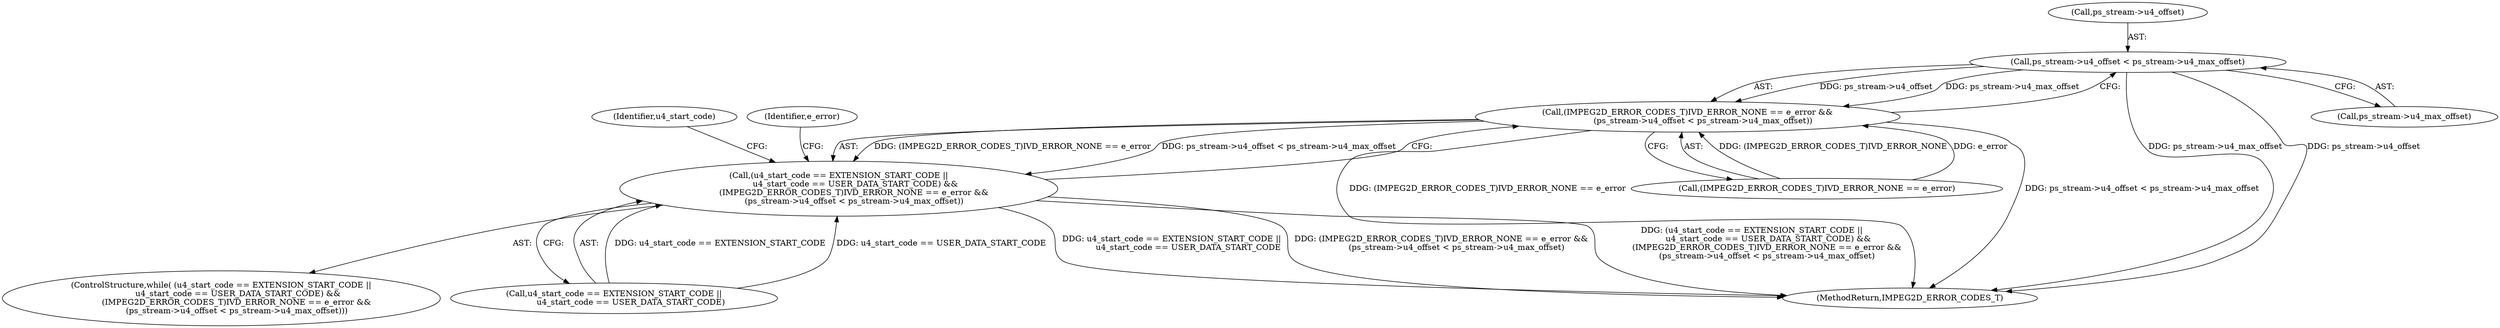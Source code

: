 digraph "0_Android_ffab15eb80630dc799eb410855c93525b75233c3_4@pointer" {
"1000138" [label="(Call,ps_stream->u4_offset < ps_stream->u4_max_offset)"];
"1000132" [label="(Call,(IMPEG2D_ERROR_CODES_T)IVD_ERROR_NONE == e_error &&\n            (ps_stream->u4_offset < ps_stream->u4_max_offset))"];
"1000124" [label="(Call,(u4_start_code == EXTENSION_START_CODE ||\n             u4_start_code == USER_DATA_START_CODE) &&\n            (IMPEG2D_ERROR_CODES_T)IVD_ERROR_NONE == e_error &&\n            (ps_stream->u4_offset < ps_stream->u4_max_offset))"];
"1000148" [label="(Identifier,u4_start_code)"];
"1000139" [label="(Call,ps_stream->u4_offset)"];
"1000133" [label="(Call,(IMPEG2D_ERROR_CODES_T)IVD_ERROR_NONE == e_error)"];
"1000123" [label="(ControlStructure,while( (u4_start_code == EXTENSION_START_CODE ||\n             u4_start_code == USER_DATA_START_CODE) &&\n            (IMPEG2D_ERROR_CODES_T)IVD_ERROR_NONE == e_error &&\n            (ps_stream->u4_offset < ps_stream->u4_max_offset)))"];
"1000189" [label="(MethodReturn,IMPEG2D_ERROR_CODES_T)"];
"1000124" [label="(Call,(u4_start_code == EXTENSION_START_CODE ||\n             u4_start_code == USER_DATA_START_CODE) &&\n            (IMPEG2D_ERROR_CODES_T)IVD_ERROR_NONE == e_error &&\n            (ps_stream->u4_offset < ps_stream->u4_max_offset))"];
"1000138" [label="(Call,ps_stream->u4_offset < ps_stream->u4_max_offset)"];
"1000188" [label="(Identifier,e_error)"];
"1000125" [label="(Call,u4_start_code == EXTENSION_START_CODE ||\n             u4_start_code == USER_DATA_START_CODE)"];
"1000142" [label="(Call,ps_stream->u4_max_offset)"];
"1000132" [label="(Call,(IMPEG2D_ERROR_CODES_T)IVD_ERROR_NONE == e_error &&\n            (ps_stream->u4_offset < ps_stream->u4_max_offset))"];
"1000138" -> "1000132"  [label="AST: "];
"1000138" -> "1000142"  [label="CFG: "];
"1000139" -> "1000138"  [label="AST: "];
"1000142" -> "1000138"  [label="AST: "];
"1000132" -> "1000138"  [label="CFG: "];
"1000138" -> "1000189"  [label="DDG: ps_stream->u4_max_offset"];
"1000138" -> "1000189"  [label="DDG: ps_stream->u4_offset"];
"1000138" -> "1000132"  [label="DDG: ps_stream->u4_offset"];
"1000138" -> "1000132"  [label="DDG: ps_stream->u4_max_offset"];
"1000132" -> "1000124"  [label="AST: "];
"1000132" -> "1000133"  [label="CFG: "];
"1000133" -> "1000132"  [label="AST: "];
"1000124" -> "1000132"  [label="CFG: "];
"1000132" -> "1000189"  [label="DDG: (IMPEG2D_ERROR_CODES_T)IVD_ERROR_NONE == e_error"];
"1000132" -> "1000189"  [label="DDG: ps_stream->u4_offset < ps_stream->u4_max_offset"];
"1000132" -> "1000124"  [label="DDG: (IMPEG2D_ERROR_CODES_T)IVD_ERROR_NONE == e_error"];
"1000132" -> "1000124"  [label="DDG: ps_stream->u4_offset < ps_stream->u4_max_offset"];
"1000133" -> "1000132"  [label="DDG: (IMPEG2D_ERROR_CODES_T)IVD_ERROR_NONE"];
"1000133" -> "1000132"  [label="DDG: e_error"];
"1000124" -> "1000123"  [label="AST: "];
"1000124" -> "1000125"  [label="CFG: "];
"1000125" -> "1000124"  [label="AST: "];
"1000148" -> "1000124"  [label="CFG: "];
"1000188" -> "1000124"  [label="CFG: "];
"1000124" -> "1000189"  [label="DDG: u4_start_code == EXTENSION_START_CODE ||\n             u4_start_code == USER_DATA_START_CODE"];
"1000124" -> "1000189"  [label="DDG: (IMPEG2D_ERROR_CODES_T)IVD_ERROR_NONE == e_error &&\n            (ps_stream->u4_offset < ps_stream->u4_max_offset)"];
"1000124" -> "1000189"  [label="DDG: (u4_start_code == EXTENSION_START_CODE ||\n             u4_start_code == USER_DATA_START_CODE) &&\n            (IMPEG2D_ERROR_CODES_T)IVD_ERROR_NONE == e_error &&\n            (ps_stream->u4_offset < ps_stream->u4_max_offset)"];
"1000125" -> "1000124"  [label="DDG: u4_start_code == EXTENSION_START_CODE"];
"1000125" -> "1000124"  [label="DDG: u4_start_code == USER_DATA_START_CODE"];
}
